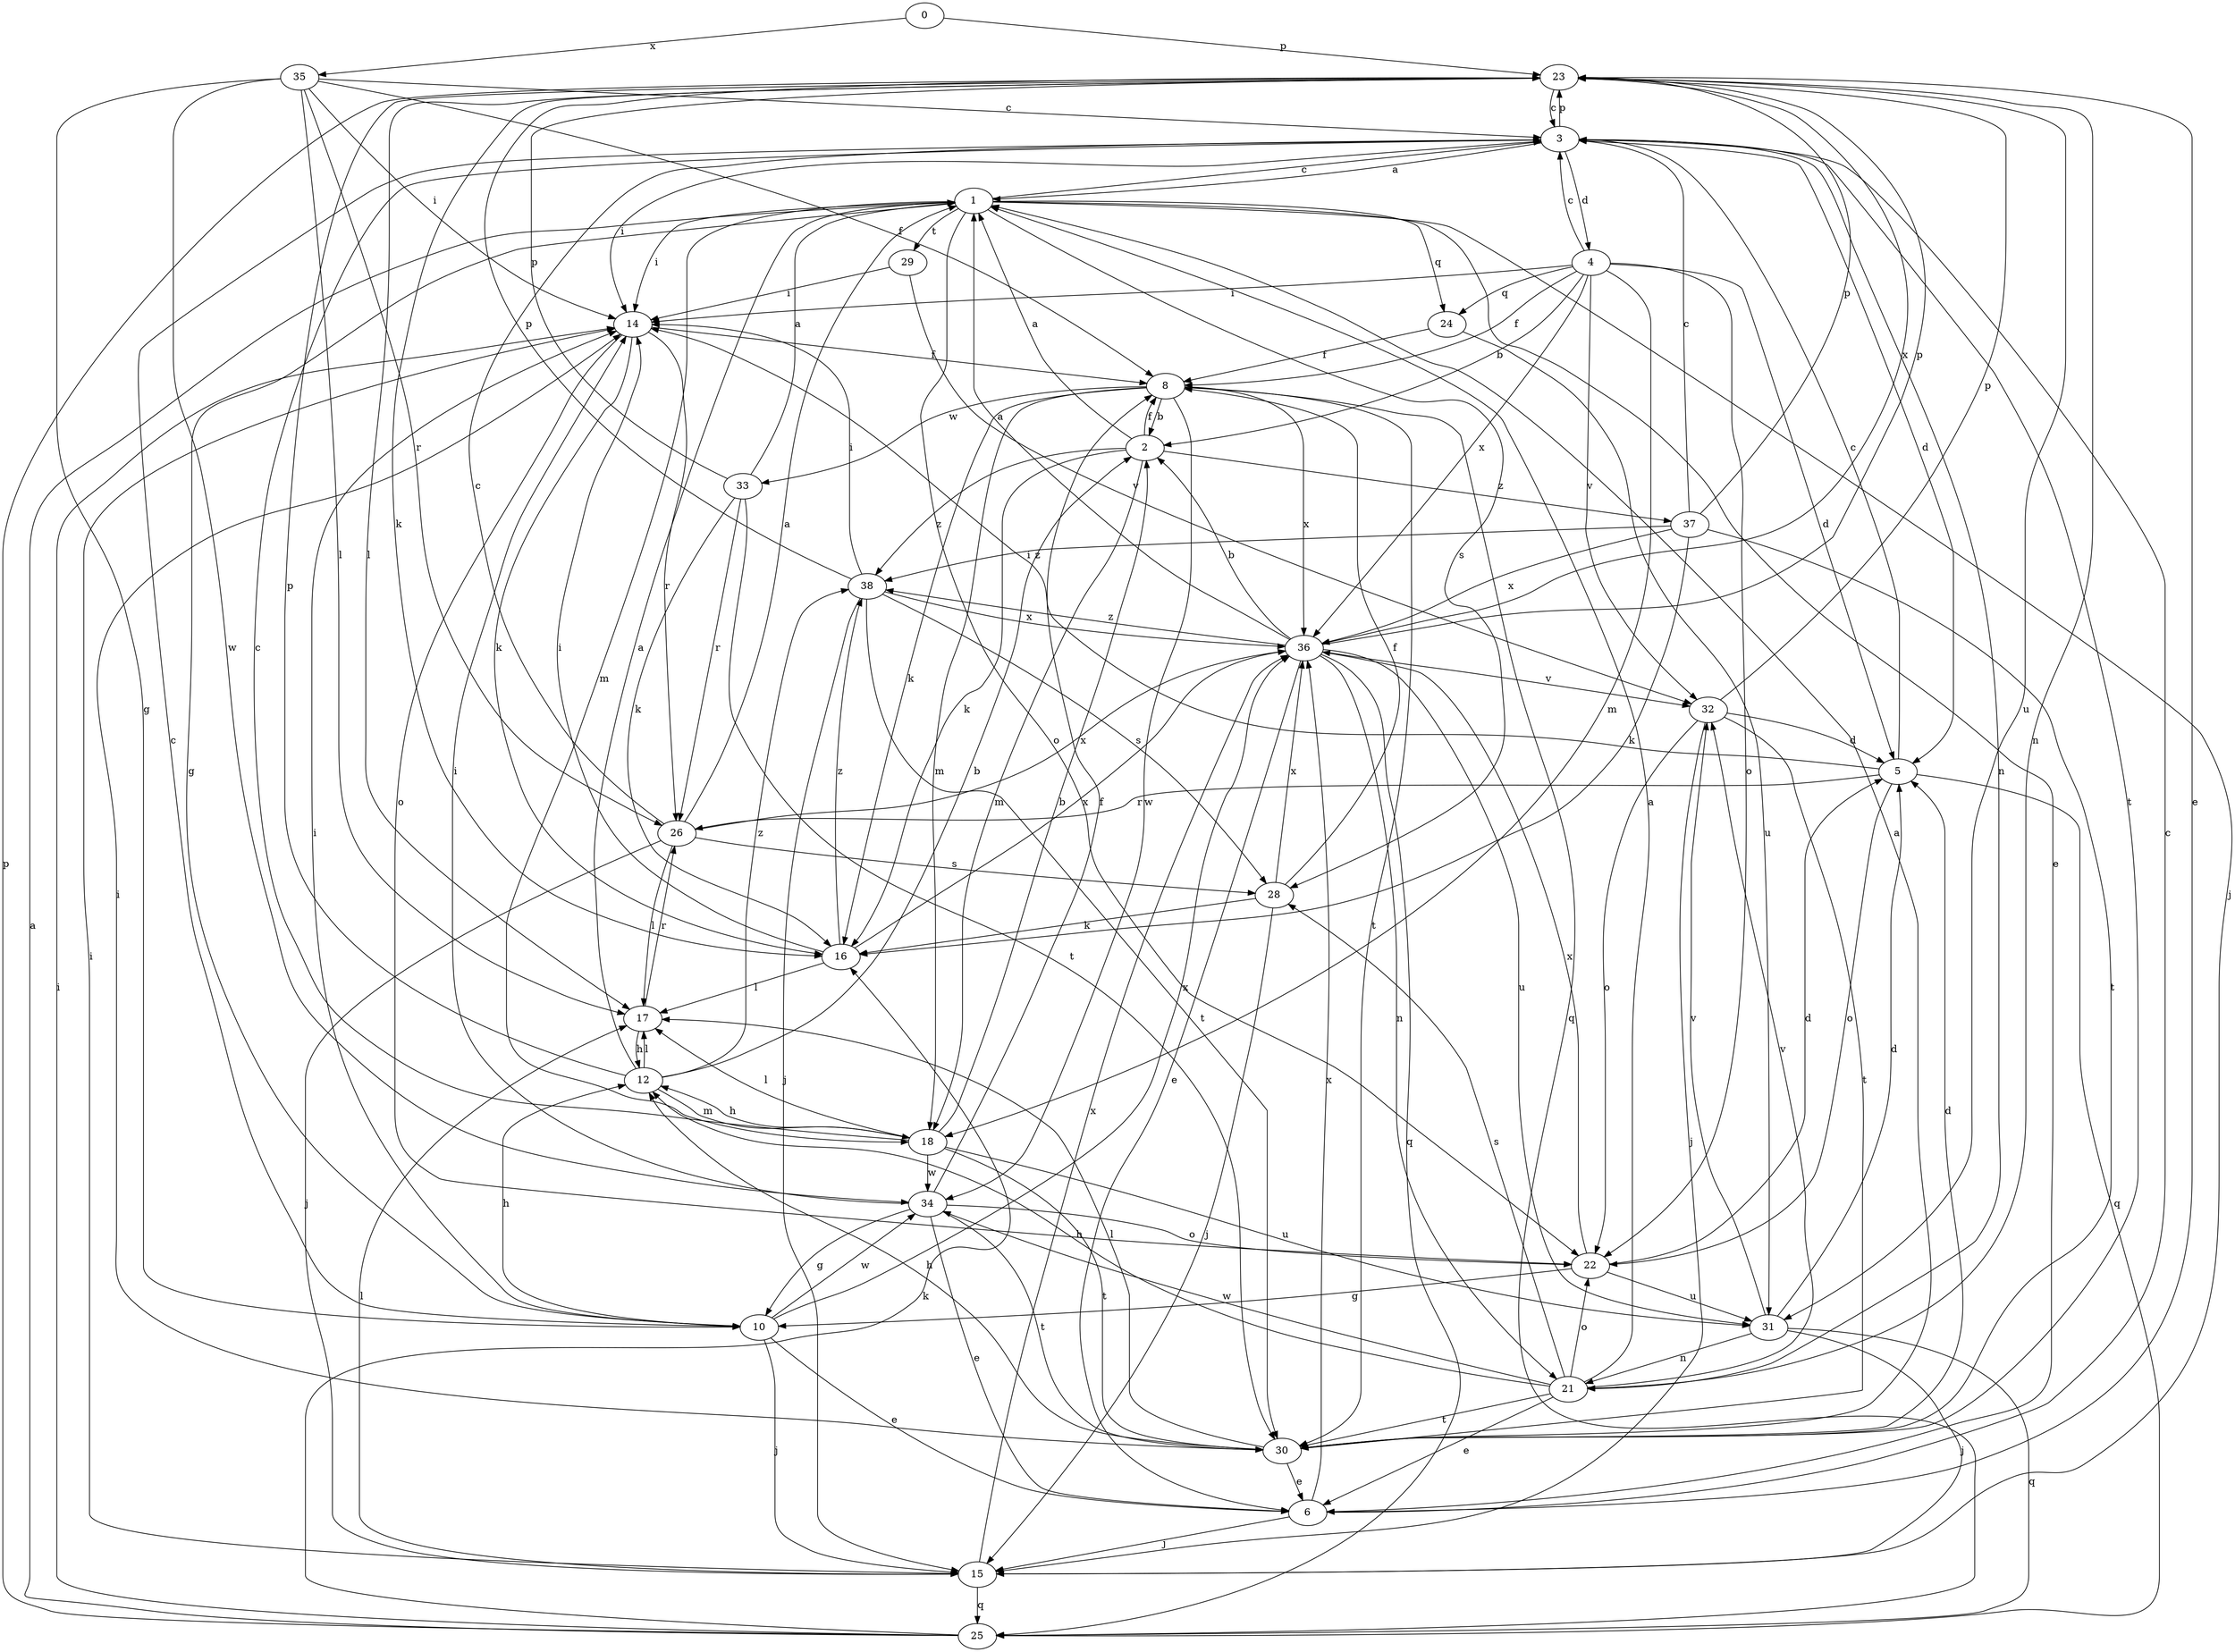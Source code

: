 strict digraph  {
0;
1;
2;
3;
4;
5;
6;
8;
10;
12;
14;
15;
16;
17;
18;
21;
22;
23;
24;
25;
26;
28;
29;
30;
31;
32;
33;
34;
35;
36;
37;
38;
0 -> 23  [label=p];
0 -> 35  [label=x];
1 -> 3  [label=c];
1 -> 6  [label=e];
1 -> 10  [label=g];
1 -> 14  [label=i];
1 -> 15  [label=j];
1 -> 18  [label=m];
1 -> 22  [label=o];
1 -> 24  [label=q];
1 -> 28  [label=s];
1 -> 29  [label=t];
2 -> 1  [label=a];
2 -> 8  [label=f];
2 -> 16  [label=k];
2 -> 18  [label=m];
2 -> 37  [label=z];
2 -> 38  [label=z];
3 -> 1  [label=a];
3 -> 4  [label=d];
3 -> 5  [label=d];
3 -> 14  [label=i];
3 -> 21  [label=n];
3 -> 23  [label=p];
3 -> 30  [label=t];
4 -> 2  [label=b];
4 -> 3  [label=c];
4 -> 5  [label=d];
4 -> 8  [label=f];
4 -> 14  [label=i];
4 -> 18  [label=m];
4 -> 22  [label=o];
4 -> 24  [label=q];
4 -> 32  [label=v];
4 -> 36  [label=x];
5 -> 3  [label=c];
5 -> 14  [label=i];
5 -> 22  [label=o];
5 -> 25  [label=q];
5 -> 26  [label=r];
6 -> 3  [label=c];
6 -> 15  [label=j];
6 -> 36  [label=x];
8 -> 2  [label=b];
8 -> 16  [label=k];
8 -> 18  [label=m];
8 -> 25  [label=q];
8 -> 30  [label=t];
8 -> 33  [label=w];
8 -> 34  [label=w];
8 -> 36  [label=x];
10 -> 3  [label=c];
10 -> 6  [label=e];
10 -> 12  [label=h];
10 -> 14  [label=i];
10 -> 15  [label=j];
10 -> 34  [label=w];
10 -> 36  [label=x];
12 -> 1  [label=a];
12 -> 2  [label=b];
12 -> 17  [label=l];
12 -> 18  [label=m];
12 -> 23  [label=p];
12 -> 38  [label=z];
14 -> 8  [label=f];
14 -> 16  [label=k];
14 -> 22  [label=o];
14 -> 26  [label=r];
15 -> 14  [label=i];
15 -> 17  [label=l];
15 -> 25  [label=q];
15 -> 36  [label=x];
16 -> 14  [label=i];
16 -> 17  [label=l];
16 -> 36  [label=x];
16 -> 38  [label=z];
17 -> 12  [label=h];
17 -> 26  [label=r];
18 -> 2  [label=b];
18 -> 3  [label=c];
18 -> 12  [label=h];
18 -> 17  [label=l];
18 -> 30  [label=t];
18 -> 31  [label=u];
18 -> 34  [label=w];
21 -> 1  [label=a];
21 -> 6  [label=e];
21 -> 12  [label=h];
21 -> 22  [label=o];
21 -> 28  [label=s];
21 -> 30  [label=t];
21 -> 32  [label=v];
21 -> 34  [label=w];
22 -> 5  [label=d];
22 -> 10  [label=g];
22 -> 31  [label=u];
22 -> 36  [label=x];
23 -> 3  [label=c];
23 -> 6  [label=e];
23 -> 16  [label=k];
23 -> 17  [label=l];
23 -> 21  [label=n];
23 -> 31  [label=u];
23 -> 36  [label=x];
24 -> 8  [label=f];
24 -> 31  [label=u];
25 -> 1  [label=a];
25 -> 14  [label=i];
25 -> 16  [label=k];
25 -> 23  [label=p];
26 -> 1  [label=a];
26 -> 3  [label=c];
26 -> 15  [label=j];
26 -> 17  [label=l];
26 -> 28  [label=s];
26 -> 36  [label=x];
28 -> 8  [label=f];
28 -> 15  [label=j];
28 -> 16  [label=k];
28 -> 36  [label=x];
29 -> 14  [label=i];
29 -> 32  [label=v];
30 -> 1  [label=a];
30 -> 5  [label=d];
30 -> 6  [label=e];
30 -> 12  [label=h];
30 -> 14  [label=i];
30 -> 17  [label=l];
31 -> 5  [label=d];
31 -> 15  [label=j];
31 -> 21  [label=n];
31 -> 25  [label=q];
31 -> 32  [label=v];
32 -> 5  [label=d];
32 -> 15  [label=j];
32 -> 22  [label=o];
32 -> 23  [label=p];
32 -> 30  [label=t];
33 -> 1  [label=a];
33 -> 16  [label=k];
33 -> 23  [label=p];
33 -> 26  [label=r];
33 -> 30  [label=t];
34 -> 6  [label=e];
34 -> 8  [label=f];
34 -> 10  [label=g];
34 -> 14  [label=i];
34 -> 22  [label=o];
34 -> 30  [label=t];
35 -> 3  [label=c];
35 -> 8  [label=f];
35 -> 10  [label=g];
35 -> 14  [label=i];
35 -> 17  [label=l];
35 -> 26  [label=r];
35 -> 34  [label=w];
36 -> 1  [label=a];
36 -> 2  [label=b];
36 -> 6  [label=e];
36 -> 21  [label=n];
36 -> 23  [label=p];
36 -> 25  [label=q];
36 -> 31  [label=u];
36 -> 32  [label=v];
36 -> 38  [label=z];
37 -> 3  [label=c];
37 -> 16  [label=k];
37 -> 23  [label=p];
37 -> 30  [label=t];
37 -> 36  [label=x];
37 -> 38  [label=z];
38 -> 14  [label=i];
38 -> 15  [label=j];
38 -> 23  [label=p];
38 -> 28  [label=s];
38 -> 30  [label=t];
38 -> 36  [label=x];
}
